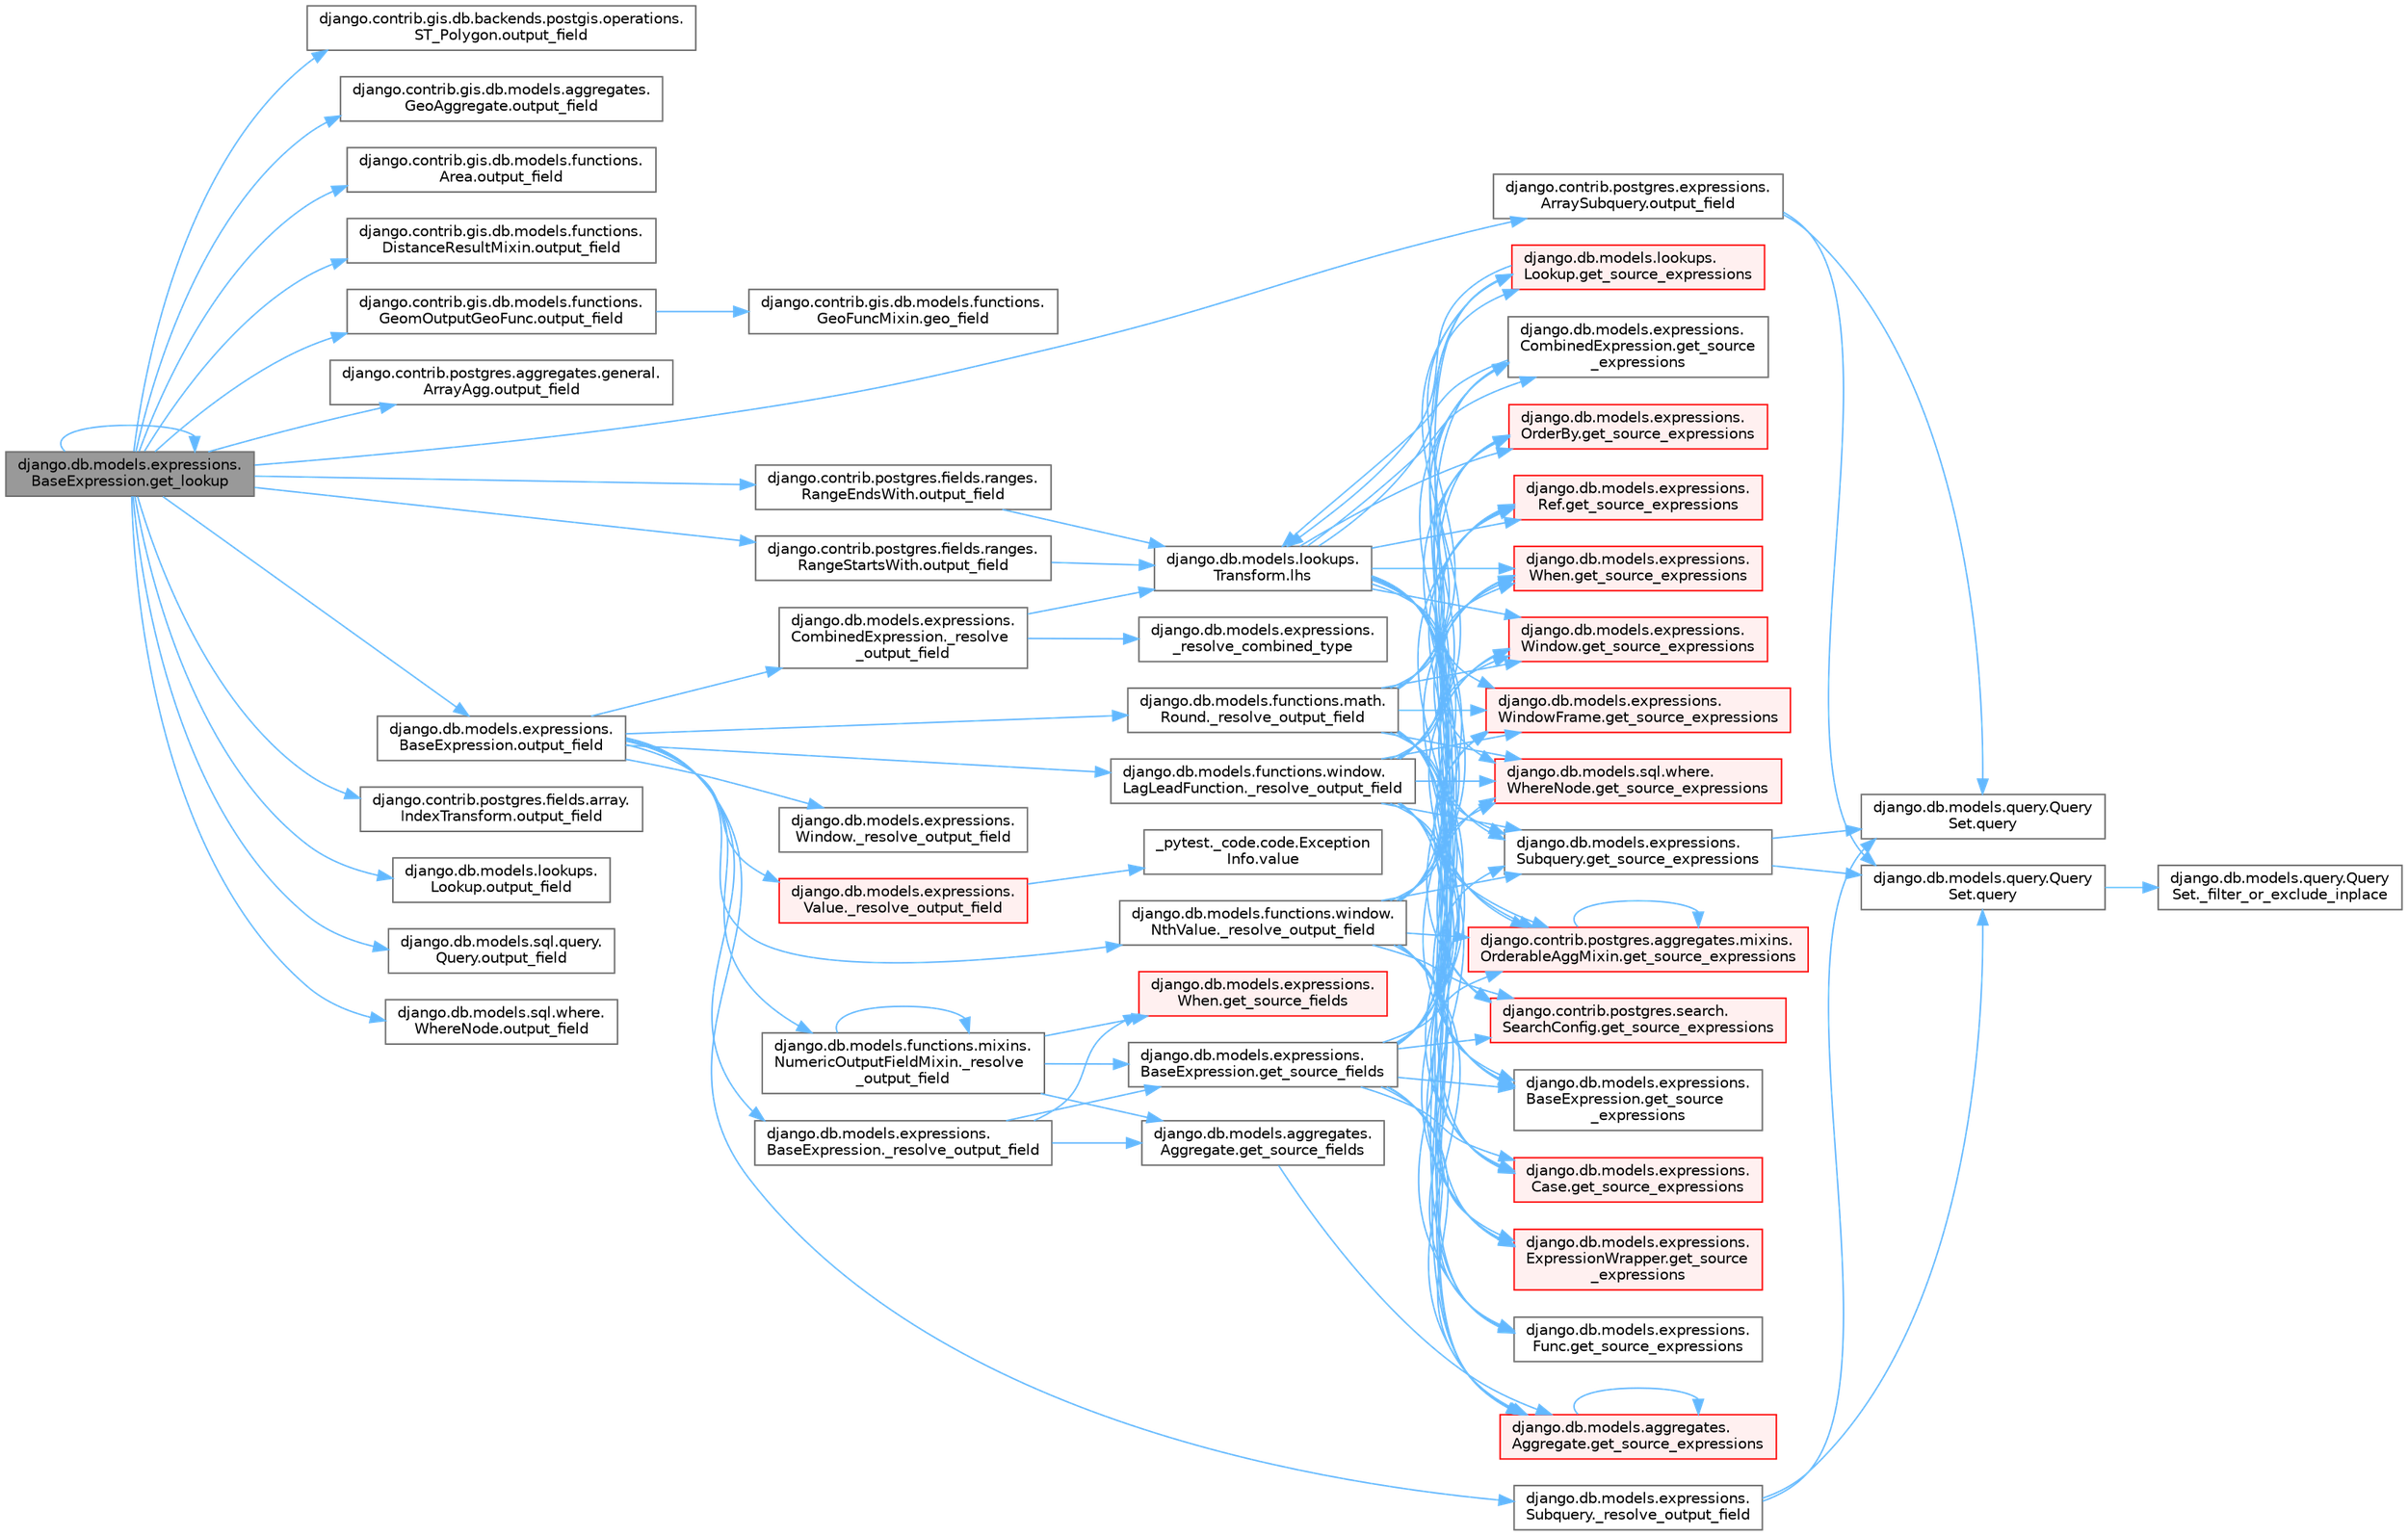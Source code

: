 digraph "django.db.models.expressions.BaseExpression.get_lookup"
{
 // LATEX_PDF_SIZE
  bgcolor="transparent";
  edge [fontname=Helvetica,fontsize=10,labelfontname=Helvetica,labelfontsize=10];
  node [fontname=Helvetica,fontsize=10,shape=box,height=0.2,width=0.4];
  rankdir="LR";
  Node1 [id="Node000001",label="django.db.models.expressions.\lBaseExpression.get_lookup",height=0.2,width=0.4,color="gray40", fillcolor="grey60", style="filled", fontcolor="black",tooltip=" "];
  Node1 -> Node1 [id="edge1_Node000001_Node000001",color="steelblue1",style="solid",tooltip=" "];
  Node1 -> Node2 [id="edge2_Node000001_Node000002",color="steelblue1",style="solid",tooltip=" "];
  Node2 [id="Node000002",label="django.contrib.gis.db.backends.postgis.operations.\lST_Polygon.output_field",height=0.2,width=0.4,color="grey40", fillcolor="white", style="filled",URL="$classdjango_1_1contrib_1_1gis_1_1db_1_1backends_1_1postgis_1_1operations_1_1_s_t___polygon.html#a4427b1b0cb4e6df4fde6c045c562118a",tooltip=" "];
  Node1 -> Node3 [id="edge3_Node000001_Node000003",color="steelblue1",style="solid",tooltip=" "];
  Node3 [id="Node000003",label="django.contrib.gis.db.models.aggregates.\lGeoAggregate.output_field",height=0.2,width=0.4,color="grey40", fillcolor="white", style="filled",URL="$classdjango_1_1contrib_1_1gis_1_1db_1_1models_1_1aggregates_1_1_geo_aggregate.html#a1f680d71d32335c5854387fa09555108",tooltip=" "];
  Node1 -> Node4 [id="edge4_Node000001_Node000004",color="steelblue1",style="solid",tooltip=" "];
  Node4 [id="Node000004",label="django.contrib.gis.db.models.functions.\lArea.output_field",height=0.2,width=0.4,color="grey40", fillcolor="white", style="filled",URL="$classdjango_1_1contrib_1_1gis_1_1db_1_1models_1_1functions_1_1_area.html#a017724b08cd640b0e7e834e003cc103d",tooltip=" "];
  Node1 -> Node5 [id="edge5_Node000001_Node000005",color="steelblue1",style="solid",tooltip=" "];
  Node5 [id="Node000005",label="django.contrib.gis.db.models.functions.\lDistanceResultMixin.output_field",height=0.2,width=0.4,color="grey40", fillcolor="white", style="filled",URL="$classdjango_1_1contrib_1_1gis_1_1db_1_1models_1_1functions_1_1_distance_result_mixin.html#af219b5c12f89e181ada240244818e239",tooltip=" "];
  Node1 -> Node6 [id="edge6_Node000001_Node000006",color="steelblue1",style="solid",tooltip=" "];
  Node6 [id="Node000006",label="django.contrib.gis.db.models.functions.\lGeomOutputGeoFunc.output_field",height=0.2,width=0.4,color="grey40", fillcolor="white", style="filled",URL="$classdjango_1_1contrib_1_1gis_1_1db_1_1models_1_1functions_1_1_geom_output_geo_func.html#a55415993f9af0a2cbde3681557342482",tooltip=" "];
  Node6 -> Node7 [id="edge7_Node000006_Node000007",color="steelblue1",style="solid",tooltip=" "];
  Node7 [id="Node000007",label="django.contrib.gis.db.models.functions.\lGeoFuncMixin.geo_field",height=0.2,width=0.4,color="grey40", fillcolor="white", style="filled",URL="$classdjango_1_1contrib_1_1gis_1_1db_1_1models_1_1functions_1_1_geo_func_mixin.html#aae4bfeb201602d13218e58d1778b4c1b",tooltip=" "];
  Node1 -> Node8 [id="edge8_Node000001_Node000008",color="steelblue1",style="solid",tooltip=" "];
  Node8 [id="Node000008",label="django.contrib.postgres.aggregates.general.\lArrayAgg.output_field",height=0.2,width=0.4,color="grey40", fillcolor="white", style="filled",URL="$classdjango_1_1contrib_1_1postgres_1_1aggregates_1_1general_1_1_array_agg.html#a845ed6cbbb6d6fe470d9478934ade450",tooltip=" "];
  Node1 -> Node9 [id="edge9_Node000001_Node000009",color="steelblue1",style="solid",tooltip=" "];
  Node9 [id="Node000009",label="django.contrib.postgres.expressions.\lArraySubquery.output_field",height=0.2,width=0.4,color="grey40", fillcolor="white", style="filled",URL="$classdjango_1_1contrib_1_1postgres_1_1expressions_1_1_array_subquery.html#adfc4d450008ff7b23517e73cbd1ad172",tooltip=" "];
  Node9 -> Node10 [id="edge10_Node000009_Node000010",color="steelblue1",style="solid",tooltip=" "];
  Node10 [id="Node000010",label="django.db.models.query.Query\lSet.query",height=0.2,width=0.4,color="grey40", fillcolor="white", style="filled",URL="$classdjango_1_1db_1_1models_1_1query_1_1_query_set.html#a8028ed81b109acb162489dbd16604c83",tooltip=" "];
  Node10 -> Node11 [id="edge11_Node000010_Node000011",color="steelblue1",style="solid",tooltip=" "];
  Node11 [id="Node000011",label="django.db.models.query.Query\lSet._filter_or_exclude_inplace",height=0.2,width=0.4,color="grey40", fillcolor="white", style="filled",URL="$classdjango_1_1db_1_1models_1_1query_1_1_query_set.html#aabeb9102e4ff687eea5dc3a6d54a8a29",tooltip=" "];
  Node9 -> Node12 [id="edge12_Node000009_Node000012",color="steelblue1",style="solid",tooltip=" "];
  Node12 [id="Node000012",label="django.db.models.query.Query\lSet.query",height=0.2,width=0.4,color="grey40", fillcolor="white", style="filled",URL="$classdjango_1_1db_1_1models_1_1query_1_1_query_set.html#a0b0307a9b3f65303afb2c5783372d2c2",tooltip=" "];
  Node1 -> Node13 [id="edge13_Node000001_Node000013",color="steelblue1",style="solid",tooltip=" "];
  Node13 [id="Node000013",label="django.contrib.postgres.fields.array.\lIndexTransform.output_field",height=0.2,width=0.4,color="grey40", fillcolor="white", style="filled",URL="$classdjango_1_1contrib_1_1postgres_1_1fields_1_1array_1_1_index_transform.html#ae3ca901f64e761da8d9dff087275f9ef",tooltip=" "];
  Node1 -> Node14 [id="edge14_Node000001_Node000014",color="steelblue1",style="solid",tooltip=" "];
  Node14 [id="Node000014",label="django.contrib.postgres.fields.ranges.\lRangeEndsWith.output_field",height=0.2,width=0.4,color="grey40", fillcolor="white", style="filled",URL="$classdjango_1_1contrib_1_1postgres_1_1fields_1_1ranges_1_1_range_ends_with.html#ab81e75d2435974b6171ddb1cbce4ebd9",tooltip=" "];
  Node14 -> Node15 [id="edge15_Node000014_Node000015",color="steelblue1",style="solid",tooltip=" "];
  Node15 [id="Node000015",label="django.db.models.lookups.\lTransform.lhs",height=0.2,width=0.4,color="grey40", fillcolor="white", style="filled",URL="$classdjango_1_1db_1_1models_1_1lookups_1_1_transform.html#ac0ce01e192abd1a739a4c77fcc8a1bf9",tooltip=" "];
  Node15 -> Node16 [id="edge16_Node000015_Node000016",color="steelblue1",style="solid",tooltip=" "];
  Node16 [id="Node000016",label="django.contrib.postgres.aggregates.mixins.\lOrderableAggMixin.get_source_expressions",height=0.2,width=0.4,color="red", fillcolor="#FFF0F0", style="filled",URL="$classdjango_1_1contrib_1_1postgres_1_1aggregates_1_1mixins_1_1_orderable_agg_mixin.html#abed9d6bb5142aafc8b77ac03f9d7a989",tooltip=" "];
  Node16 -> Node16 [id="edge17_Node000016_Node000016",color="steelblue1",style="solid",tooltip=" "];
  Node15 -> Node30 [id="edge18_Node000015_Node000030",color="steelblue1",style="solid",tooltip=" "];
  Node30 [id="Node000030",label="django.contrib.postgres.search.\lSearchConfig.get_source_expressions",height=0.2,width=0.4,color="red", fillcolor="#FFF0F0", style="filled",URL="$classdjango_1_1contrib_1_1postgres_1_1search_1_1_search_config.html#a2c17d4dfedc6381528df8a0a1b3751bf",tooltip=" "];
  Node15 -> Node33 [id="edge19_Node000015_Node000033",color="steelblue1",style="solid",tooltip=" "];
  Node33 [id="Node000033",label="django.db.models.aggregates.\lAggregate.get_source_expressions",height=0.2,width=0.4,color="red", fillcolor="#FFF0F0", style="filled",URL="$classdjango_1_1db_1_1models_1_1aggregates_1_1_aggregate.html#a4a47839518c013f780a931e4bcf2d4f1",tooltip=" "];
  Node33 -> Node33 [id="edge20_Node000033_Node000033",color="steelblue1",style="solid",tooltip=" "];
  Node15 -> Node262 [id="edge21_Node000015_Node000262",color="steelblue1",style="solid",tooltip=" "];
  Node262 [id="Node000262",label="django.db.models.expressions.\lBaseExpression.get_source\l_expressions",height=0.2,width=0.4,color="grey40", fillcolor="white", style="filled",URL="$classdjango_1_1db_1_1models_1_1expressions_1_1_base_expression.html#a1a052b2bf91363cc1367dbffb2b47708",tooltip=" "];
  Node15 -> Node263 [id="edge22_Node000015_Node000263",color="steelblue1",style="solid",tooltip=" "];
  Node263 [id="Node000263",label="django.db.models.expressions.\lCase.get_source_expressions",height=0.2,width=0.4,color="red", fillcolor="#FFF0F0", style="filled",URL="$classdjango_1_1db_1_1models_1_1expressions_1_1_case.html#a342de2ff64d7b1a41e1a86d89dee51b4",tooltip=" "];
  Node15 -> Node270 [id="edge23_Node000015_Node000270",color="steelblue1",style="solid",tooltip=" "];
  Node270 [id="Node000270",label="django.db.models.expressions.\lCombinedExpression.get_source\l_expressions",height=0.2,width=0.4,color="grey40", fillcolor="white", style="filled",URL="$classdjango_1_1db_1_1models_1_1expressions_1_1_combined_expression.html#a310a894787d41c927558cb35b23d3a90",tooltip=" "];
  Node270 -> Node15 [id="edge24_Node000270_Node000015",color="steelblue1",style="solid",tooltip=" "];
  Node15 -> Node271 [id="edge25_Node000015_Node000271",color="steelblue1",style="solid",tooltip=" "];
  Node271 [id="Node000271",label="django.db.models.expressions.\lExpressionWrapper.get_source\l_expressions",height=0.2,width=0.4,color="red", fillcolor="#FFF0F0", style="filled",URL="$classdjango_1_1db_1_1models_1_1expressions_1_1_expression_wrapper.html#abdd54fb24f108830588d86a69e619e8f",tooltip=" "];
  Node15 -> Node275 [id="edge26_Node000015_Node000275",color="steelblue1",style="solid",tooltip=" "];
  Node275 [id="Node000275",label="django.db.models.expressions.\lFunc.get_source_expressions",height=0.2,width=0.4,color="grey40", fillcolor="white", style="filled",URL="$classdjango_1_1db_1_1models_1_1expressions_1_1_func.html#a2edd81324f310981c50c4d7d6b02fc36",tooltip=" "];
  Node15 -> Node276 [id="edge27_Node000015_Node000276",color="steelblue1",style="solid",tooltip=" "];
  Node276 [id="Node000276",label="django.db.models.expressions.\lOrderBy.get_source_expressions",height=0.2,width=0.4,color="red", fillcolor="#FFF0F0", style="filled",URL="$classdjango_1_1db_1_1models_1_1expressions_1_1_order_by.html#aa0b698a72cab3662300d9849e2e0b2df",tooltip=" "];
  Node15 -> Node277 [id="edge28_Node000015_Node000277",color="steelblue1",style="solid",tooltip=" "];
  Node277 [id="Node000277",label="django.db.models.expressions.\lRef.get_source_expressions",height=0.2,width=0.4,color="red", fillcolor="#FFF0F0", style="filled",URL="$classdjango_1_1db_1_1models_1_1expressions_1_1_ref.html#a34966901a7ce794db70ff599b65fe2ce",tooltip=" "];
  Node15 -> Node278 [id="edge29_Node000015_Node000278",color="steelblue1",style="solid",tooltip=" "];
  Node278 [id="Node000278",label="django.db.models.expressions.\lSubquery.get_source_expressions",height=0.2,width=0.4,color="grey40", fillcolor="white", style="filled",URL="$classdjango_1_1db_1_1models_1_1expressions_1_1_subquery.html#a39b90b2b3d0ee3caf0b75571062f214e",tooltip=" "];
  Node278 -> Node10 [id="edge30_Node000278_Node000010",color="steelblue1",style="solid",tooltip=" "];
  Node278 -> Node12 [id="edge31_Node000278_Node000012",color="steelblue1",style="solid",tooltip=" "];
  Node15 -> Node279 [id="edge32_Node000015_Node000279",color="steelblue1",style="solid",tooltip=" "];
  Node279 [id="Node000279",label="django.db.models.expressions.\lWhen.get_source_expressions",height=0.2,width=0.4,color="red", fillcolor="#FFF0F0", style="filled",URL="$classdjango_1_1db_1_1models_1_1expressions_1_1_when.html#aed38e210fabf48478aed2ff00ccbdfbe",tooltip=" "];
  Node15 -> Node284 [id="edge33_Node000015_Node000284",color="steelblue1",style="solid",tooltip=" "];
  Node284 [id="Node000284",label="django.db.models.expressions.\lWindow.get_source_expressions",height=0.2,width=0.4,color="red", fillcolor="#FFF0F0", style="filled",URL="$classdjango_1_1db_1_1models_1_1expressions_1_1_window.html#a52d79e8fa282239e67f8d9cdc5112388",tooltip=" "];
  Node15 -> Node286 [id="edge34_Node000015_Node000286",color="steelblue1",style="solid",tooltip=" "];
  Node286 [id="Node000286",label="django.db.models.expressions.\lWindowFrame.get_source_expressions",height=0.2,width=0.4,color="red", fillcolor="#FFF0F0", style="filled",URL="$classdjango_1_1db_1_1models_1_1expressions_1_1_window_frame.html#a4b54c4c9b4c4a68308953d25703a2544",tooltip=" "];
  Node15 -> Node2898 [id="edge35_Node000015_Node002898",color="steelblue1",style="solid",tooltip=" "];
  Node2898 [id="Node002898",label="django.db.models.lookups.\lLookup.get_source_expressions",height=0.2,width=0.4,color="red", fillcolor="#FFF0F0", style="filled",URL="$classdjango_1_1db_1_1models_1_1lookups_1_1_lookup.html#ab733397a7e7276a69a7092430799a22a",tooltip=" "];
  Node2898 -> Node15 [id="edge36_Node002898_Node000015",color="steelblue1",style="solid",tooltip=" "];
  Node15 -> Node2900 [id="edge37_Node000015_Node002900",color="steelblue1",style="solid",tooltip=" "];
  Node2900 [id="Node002900",label="django.db.models.sql.where.\lWhereNode.get_source_expressions",height=0.2,width=0.4,color="red", fillcolor="#FFF0F0", style="filled",URL="$classdjango_1_1db_1_1models_1_1sql_1_1where_1_1_where_node.html#ae3155308ff1faf4914e3e7f0134f49d7",tooltip=" "];
  Node1 -> Node257 [id="edge38_Node000001_Node000257",color="steelblue1",style="solid",tooltip=" "];
  Node257 [id="Node000257",label="django.contrib.postgres.fields.ranges.\lRangeStartsWith.output_field",height=0.2,width=0.4,color="grey40", fillcolor="white", style="filled",URL="$classdjango_1_1contrib_1_1postgres_1_1fields_1_1ranges_1_1_range_starts_with.html#a4e864cbda43e695a0ae6b2c3b4ced157",tooltip=" "];
  Node257 -> Node15 [id="edge39_Node000257_Node000015",color="steelblue1",style="solid",tooltip=" "];
  Node1 -> Node258 [id="edge40_Node000001_Node000258",color="steelblue1",style="solid",tooltip=" "];
  Node258 [id="Node000258",label="django.db.models.expressions.\lBaseExpression.output_field",height=0.2,width=0.4,color="grey40", fillcolor="white", style="filled",URL="$classdjango_1_1db_1_1models_1_1expressions_1_1_base_expression.html#a7f0982cb1de5cdeaa7f043c3ae611a6d",tooltip=" "];
  Node258 -> Node259 [id="edge41_Node000258_Node000259",color="steelblue1",style="solid",tooltip=" "];
  Node259 [id="Node000259",label="django.db.models.expressions.\lBaseExpression._resolve_output_field",height=0.2,width=0.4,color="grey40", fillcolor="white", style="filled",URL="$classdjango_1_1db_1_1models_1_1expressions_1_1_base_expression.html#a4d77b67d8a2c12f240cfa67a218742d9",tooltip=" "];
  Node259 -> Node260 [id="edge42_Node000259_Node000260",color="steelblue1",style="solid",tooltip=" "];
  Node260 [id="Node000260",label="django.db.models.aggregates.\lAggregate.get_source_fields",height=0.2,width=0.4,color="grey40", fillcolor="white", style="filled",URL="$classdjango_1_1db_1_1models_1_1aggregates_1_1_aggregate.html#af73c40e545aeb53760d4f8ab45795ce7",tooltip=" "];
  Node260 -> Node33 [id="edge43_Node000260_Node000033",color="steelblue1",style="solid",tooltip=" "];
  Node259 -> Node261 [id="edge44_Node000259_Node000261",color="steelblue1",style="solid",tooltip=" "];
  Node261 [id="Node000261",label="django.db.models.expressions.\lBaseExpression.get_source_fields",height=0.2,width=0.4,color="grey40", fillcolor="white", style="filled",URL="$classdjango_1_1db_1_1models_1_1expressions_1_1_base_expression.html#a12ff1384ded4ceeeb39de09b54a827aa",tooltip=" "];
  Node261 -> Node16 [id="edge45_Node000261_Node000016",color="steelblue1",style="solid",tooltip=" "];
  Node261 -> Node30 [id="edge46_Node000261_Node000030",color="steelblue1",style="solid",tooltip=" "];
  Node261 -> Node33 [id="edge47_Node000261_Node000033",color="steelblue1",style="solid",tooltip=" "];
  Node261 -> Node262 [id="edge48_Node000261_Node000262",color="steelblue1",style="solid",tooltip=" "];
  Node261 -> Node263 [id="edge49_Node000261_Node000263",color="steelblue1",style="solid",tooltip=" "];
  Node261 -> Node270 [id="edge50_Node000261_Node000270",color="steelblue1",style="solid",tooltip=" "];
  Node261 -> Node271 [id="edge51_Node000261_Node000271",color="steelblue1",style="solid",tooltip=" "];
  Node261 -> Node275 [id="edge52_Node000261_Node000275",color="steelblue1",style="solid",tooltip=" "];
  Node261 -> Node276 [id="edge53_Node000261_Node000276",color="steelblue1",style="solid",tooltip=" "];
  Node261 -> Node277 [id="edge54_Node000261_Node000277",color="steelblue1",style="solid",tooltip=" "];
  Node261 -> Node278 [id="edge55_Node000261_Node000278",color="steelblue1",style="solid",tooltip=" "];
  Node261 -> Node279 [id="edge56_Node000261_Node000279",color="steelblue1",style="solid",tooltip=" "];
  Node261 -> Node284 [id="edge57_Node000261_Node000284",color="steelblue1",style="solid",tooltip=" "];
  Node261 -> Node286 [id="edge58_Node000261_Node000286",color="steelblue1",style="solid",tooltip=" "];
  Node261 -> Node2898 [id="edge59_Node000261_Node002898",color="steelblue1",style="solid",tooltip=" "];
  Node261 -> Node2900 [id="edge60_Node000261_Node002900",color="steelblue1",style="solid",tooltip=" "];
  Node259 -> Node4449 [id="edge61_Node000259_Node004449",color="steelblue1",style="solid",tooltip=" "];
  Node4449 [id="Node004449",label="django.db.models.expressions.\lWhen.get_source_fields",height=0.2,width=0.4,color="red", fillcolor="#FFF0F0", style="filled",URL="$classdjango_1_1db_1_1models_1_1expressions_1_1_when.html#a93cd7faaf5353bb517a72f98cd9b0fb4",tooltip=" "];
  Node258 -> Node4450 [id="edge62_Node000258_Node004450",color="steelblue1",style="solid",tooltip=" "];
  Node4450 [id="Node004450",label="django.db.models.expressions.\lCombinedExpression._resolve\l_output_field",height=0.2,width=0.4,color="grey40", fillcolor="white", style="filled",URL="$classdjango_1_1db_1_1models_1_1expressions_1_1_combined_expression.html#ad5c6df54cfa479187073e305a8cbae20",tooltip=" "];
  Node4450 -> Node4451 [id="edge63_Node004450_Node004451",color="steelblue1",style="solid",tooltip=" "];
  Node4451 [id="Node004451",label="django.db.models.expressions.\l_resolve_combined_type",height=0.2,width=0.4,color="grey40", fillcolor="white", style="filled",URL="$namespacedjango_1_1db_1_1models_1_1expressions.html#aff7987c18576aebba662d4c1088fb043",tooltip=" "];
  Node4450 -> Node15 [id="edge64_Node004450_Node000015",color="steelblue1",style="solid",tooltip=" "];
  Node258 -> Node4452 [id="edge65_Node000258_Node004452",color="steelblue1",style="solid",tooltip=" "];
  Node4452 [id="Node004452",label="django.db.models.expressions.\lSubquery._resolve_output_field",height=0.2,width=0.4,color="grey40", fillcolor="white", style="filled",URL="$classdjango_1_1db_1_1models_1_1expressions_1_1_subquery.html#a1e6f5dc8cd3e49d208c9b8770607552d",tooltip=" "];
  Node4452 -> Node10 [id="edge66_Node004452_Node000010",color="steelblue1",style="solid",tooltip=" "];
  Node4452 -> Node12 [id="edge67_Node004452_Node000012",color="steelblue1",style="solid",tooltip=" "];
  Node258 -> Node4453 [id="edge68_Node000258_Node004453",color="steelblue1",style="solid",tooltip=" "];
  Node4453 [id="Node004453",label="django.db.models.expressions.\lValue._resolve_output_field",height=0.2,width=0.4,color="red", fillcolor="#FFF0F0", style="filled",URL="$classdjango_1_1db_1_1models_1_1expressions_1_1_value.html#af1af121c7b76f0e7325f3276049675dd",tooltip=" "];
  Node4453 -> Node432 [id="edge69_Node004453_Node000432",color="steelblue1",style="solid",tooltip=" "];
  Node432 [id="Node000432",label="_pytest._code.code.Exception\lInfo.value",height=0.2,width=0.4,color="grey40", fillcolor="white", style="filled",URL="$class__pytest_1_1__code_1_1code_1_1_exception_info.html#a65675b4b4254ece8c2b96f442ffa6a75",tooltip=" "];
  Node258 -> Node4454 [id="edge70_Node000258_Node004454",color="steelblue1",style="solid",tooltip=" "];
  Node4454 [id="Node004454",label="django.db.models.expressions.\lWindow._resolve_output_field",height=0.2,width=0.4,color="grey40", fillcolor="white", style="filled",URL="$classdjango_1_1db_1_1models_1_1expressions_1_1_window.html#a165cffc4e962ae979c8c6bf5f1ed30bd",tooltip=" "];
  Node258 -> Node4455 [id="edge71_Node000258_Node004455",color="steelblue1",style="solid",tooltip=" "];
  Node4455 [id="Node004455",label="django.db.models.functions.math.\lRound._resolve_output_field",height=0.2,width=0.4,color="grey40", fillcolor="white", style="filled",URL="$classdjango_1_1db_1_1models_1_1functions_1_1math_1_1_round.html#aa7b9332c35bc83a0f7055177fb9304e3",tooltip=" "];
  Node4455 -> Node16 [id="edge72_Node004455_Node000016",color="steelblue1",style="solid",tooltip=" "];
  Node4455 -> Node30 [id="edge73_Node004455_Node000030",color="steelblue1",style="solid",tooltip=" "];
  Node4455 -> Node33 [id="edge74_Node004455_Node000033",color="steelblue1",style="solid",tooltip=" "];
  Node4455 -> Node262 [id="edge75_Node004455_Node000262",color="steelblue1",style="solid",tooltip=" "];
  Node4455 -> Node263 [id="edge76_Node004455_Node000263",color="steelblue1",style="solid",tooltip=" "];
  Node4455 -> Node270 [id="edge77_Node004455_Node000270",color="steelblue1",style="solid",tooltip=" "];
  Node4455 -> Node271 [id="edge78_Node004455_Node000271",color="steelblue1",style="solid",tooltip=" "];
  Node4455 -> Node275 [id="edge79_Node004455_Node000275",color="steelblue1",style="solid",tooltip=" "];
  Node4455 -> Node276 [id="edge80_Node004455_Node000276",color="steelblue1",style="solid",tooltip=" "];
  Node4455 -> Node277 [id="edge81_Node004455_Node000277",color="steelblue1",style="solid",tooltip=" "];
  Node4455 -> Node278 [id="edge82_Node004455_Node000278",color="steelblue1",style="solid",tooltip=" "];
  Node4455 -> Node279 [id="edge83_Node004455_Node000279",color="steelblue1",style="solid",tooltip=" "];
  Node4455 -> Node284 [id="edge84_Node004455_Node000284",color="steelblue1",style="solid",tooltip=" "];
  Node4455 -> Node286 [id="edge85_Node004455_Node000286",color="steelblue1",style="solid",tooltip=" "];
  Node4455 -> Node2898 [id="edge86_Node004455_Node002898",color="steelblue1",style="solid",tooltip=" "];
  Node4455 -> Node2900 [id="edge87_Node004455_Node002900",color="steelblue1",style="solid",tooltip=" "];
  Node258 -> Node4456 [id="edge88_Node000258_Node004456",color="steelblue1",style="solid",tooltip=" "];
  Node4456 [id="Node004456",label="django.db.models.functions.mixins.\lNumericOutputFieldMixin._resolve\l_output_field",height=0.2,width=0.4,color="grey40", fillcolor="white", style="filled",URL="$classdjango_1_1db_1_1models_1_1functions_1_1mixins_1_1_numeric_output_field_mixin.html#ada10dc529cfe036597471f6439dfb0c5",tooltip=" "];
  Node4456 -> Node4456 [id="edge89_Node004456_Node004456",color="steelblue1",style="solid",tooltip=" "];
  Node4456 -> Node260 [id="edge90_Node004456_Node000260",color="steelblue1",style="solid",tooltip=" "];
  Node4456 -> Node261 [id="edge91_Node004456_Node000261",color="steelblue1",style="solid",tooltip=" "];
  Node4456 -> Node4449 [id="edge92_Node004456_Node004449",color="steelblue1",style="solid",tooltip=" "];
  Node258 -> Node4457 [id="edge93_Node000258_Node004457",color="steelblue1",style="solid",tooltip=" "];
  Node4457 [id="Node004457",label="django.db.models.functions.window.\lLagLeadFunction._resolve_output_field",height=0.2,width=0.4,color="grey40", fillcolor="white", style="filled",URL="$classdjango_1_1db_1_1models_1_1functions_1_1window_1_1_lag_lead_function.html#ad9fef4f0de0bae4168483d83bf154eb5",tooltip=" "];
  Node4457 -> Node16 [id="edge94_Node004457_Node000016",color="steelblue1",style="solid",tooltip=" "];
  Node4457 -> Node30 [id="edge95_Node004457_Node000030",color="steelblue1",style="solid",tooltip=" "];
  Node4457 -> Node33 [id="edge96_Node004457_Node000033",color="steelblue1",style="solid",tooltip=" "];
  Node4457 -> Node262 [id="edge97_Node004457_Node000262",color="steelblue1",style="solid",tooltip=" "];
  Node4457 -> Node263 [id="edge98_Node004457_Node000263",color="steelblue1",style="solid",tooltip=" "];
  Node4457 -> Node270 [id="edge99_Node004457_Node000270",color="steelblue1",style="solid",tooltip=" "];
  Node4457 -> Node271 [id="edge100_Node004457_Node000271",color="steelblue1",style="solid",tooltip=" "];
  Node4457 -> Node275 [id="edge101_Node004457_Node000275",color="steelblue1",style="solid",tooltip=" "];
  Node4457 -> Node276 [id="edge102_Node004457_Node000276",color="steelblue1",style="solid",tooltip=" "];
  Node4457 -> Node277 [id="edge103_Node004457_Node000277",color="steelblue1",style="solid",tooltip=" "];
  Node4457 -> Node278 [id="edge104_Node004457_Node000278",color="steelblue1",style="solid",tooltip=" "];
  Node4457 -> Node279 [id="edge105_Node004457_Node000279",color="steelblue1",style="solid",tooltip=" "];
  Node4457 -> Node284 [id="edge106_Node004457_Node000284",color="steelblue1",style="solid",tooltip=" "];
  Node4457 -> Node286 [id="edge107_Node004457_Node000286",color="steelblue1",style="solid",tooltip=" "];
  Node4457 -> Node2898 [id="edge108_Node004457_Node002898",color="steelblue1",style="solid",tooltip=" "];
  Node4457 -> Node2900 [id="edge109_Node004457_Node002900",color="steelblue1",style="solid",tooltip=" "];
  Node258 -> Node4458 [id="edge110_Node000258_Node004458",color="steelblue1",style="solid",tooltip=" "];
  Node4458 [id="Node004458",label="django.db.models.functions.window.\lNthValue._resolve_output_field",height=0.2,width=0.4,color="grey40", fillcolor="white", style="filled",URL="$classdjango_1_1db_1_1models_1_1functions_1_1window_1_1_nth_value.html#a01f5c13b954177f7f499ab3a354aa38a",tooltip=" "];
  Node4458 -> Node16 [id="edge111_Node004458_Node000016",color="steelblue1",style="solid",tooltip=" "];
  Node4458 -> Node30 [id="edge112_Node004458_Node000030",color="steelblue1",style="solid",tooltip=" "];
  Node4458 -> Node33 [id="edge113_Node004458_Node000033",color="steelblue1",style="solid",tooltip=" "];
  Node4458 -> Node262 [id="edge114_Node004458_Node000262",color="steelblue1",style="solid",tooltip=" "];
  Node4458 -> Node263 [id="edge115_Node004458_Node000263",color="steelblue1",style="solid",tooltip=" "];
  Node4458 -> Node270 [id="edge116_Node004458_Node000270",color="steelblue1",style="solid",tooltip=" "];
  Node4458 -> Node271 [id="edge117_Node004458_Node000271",color="steelblue1",style="solid",tooltip=" "];
  Node4458 -> Node275 [id="edge118_Node004458_Node000275",color="steelblue1",style="solid",tooltip=" "];
  Node4458 -> Node276 [id="edge119_Node004458_Node000276",color="steelblue1",style="solid",tooltip=" "];
  Node4458 -> Node277 [id="edge120_Node004458_Node000277",color="steelblue1",style="solid",tooltip=" "];
  Node4458 -> Node278 [id="edge121_Node004458_Node000278",color="steelblue1",style="solid",tooltip=" "];
  Node4458 -> Node279 [id="edge122_Node004458_Node000279",color="steelblue1",style="solid",tooltip=" "];
  Node4458 -> Node284 [id="edge123_Node004458_Node000284",color="steelblue1",style="solid",tooltip=" "];
  Node4458 -> Node286 [id="edge124_Node004458_Node000286",color="steelblue1",style="solid",tooltip=" "];
  Node4458 -> Node2898 [id="edge125_Node004458_Node002898",color="steelblue1",style="solid",tooltip=" "];
  Node4458 -> Node2900 [id="edge126_Node004458_Node002900",color="steelblue1",style="solid",tooltip=" "];
  Node1 -> Node1435 [id="edge127_Node000001_Node001435",color="steelblue1",style="solid",tooltip=" "];
  Node1435 [id="Node001435",label="django.db.models.lookups.\lLookup.output_field",height=0.2,width=0.4,color="grey40", fillcolor="white", style="filled",URL="$classdjango_1_1db_1_1models_1_1lookups_1_1_lookup.html#ac5f7b4f3c6722942ef415a8f83b98745",tooltip=" "];
  Node1 -> Node1436 [id="edge128_Node000001_Node001436",color="steelblue1",style="solid",tooltip=" "];
  Node1436 [id="Node001436",label="django.db.models.sql.query.\lQuery.output_field",height=0.2,width=0.4,color="grey40", fillcolor="white", style="filled",URL="$classdjango_1_1db_1_1models_1_1sql_1_1query_1_1_query.html#a53ec5a7472740d502ccbe1a6e526aa26",tooltip=" "];
  Node1 -> Node1437 [id="edge129_Node000001_Node001437",color="steelblue1",style="solid",tooltip=" "];
  Node1437 [id="Node001437",label="django.db.models.sql.where.\lWhereNode.output_field",height=0.2,width=0.4,color="grey40", fillcolor="white", style="filled",URL="$classdjango_1_1db_1_1models_1_1sql_1_1where_1_1_where_node.html#ac9648ee33da9c2746f6ca859befdf6b2",tooltip=" "];
}
